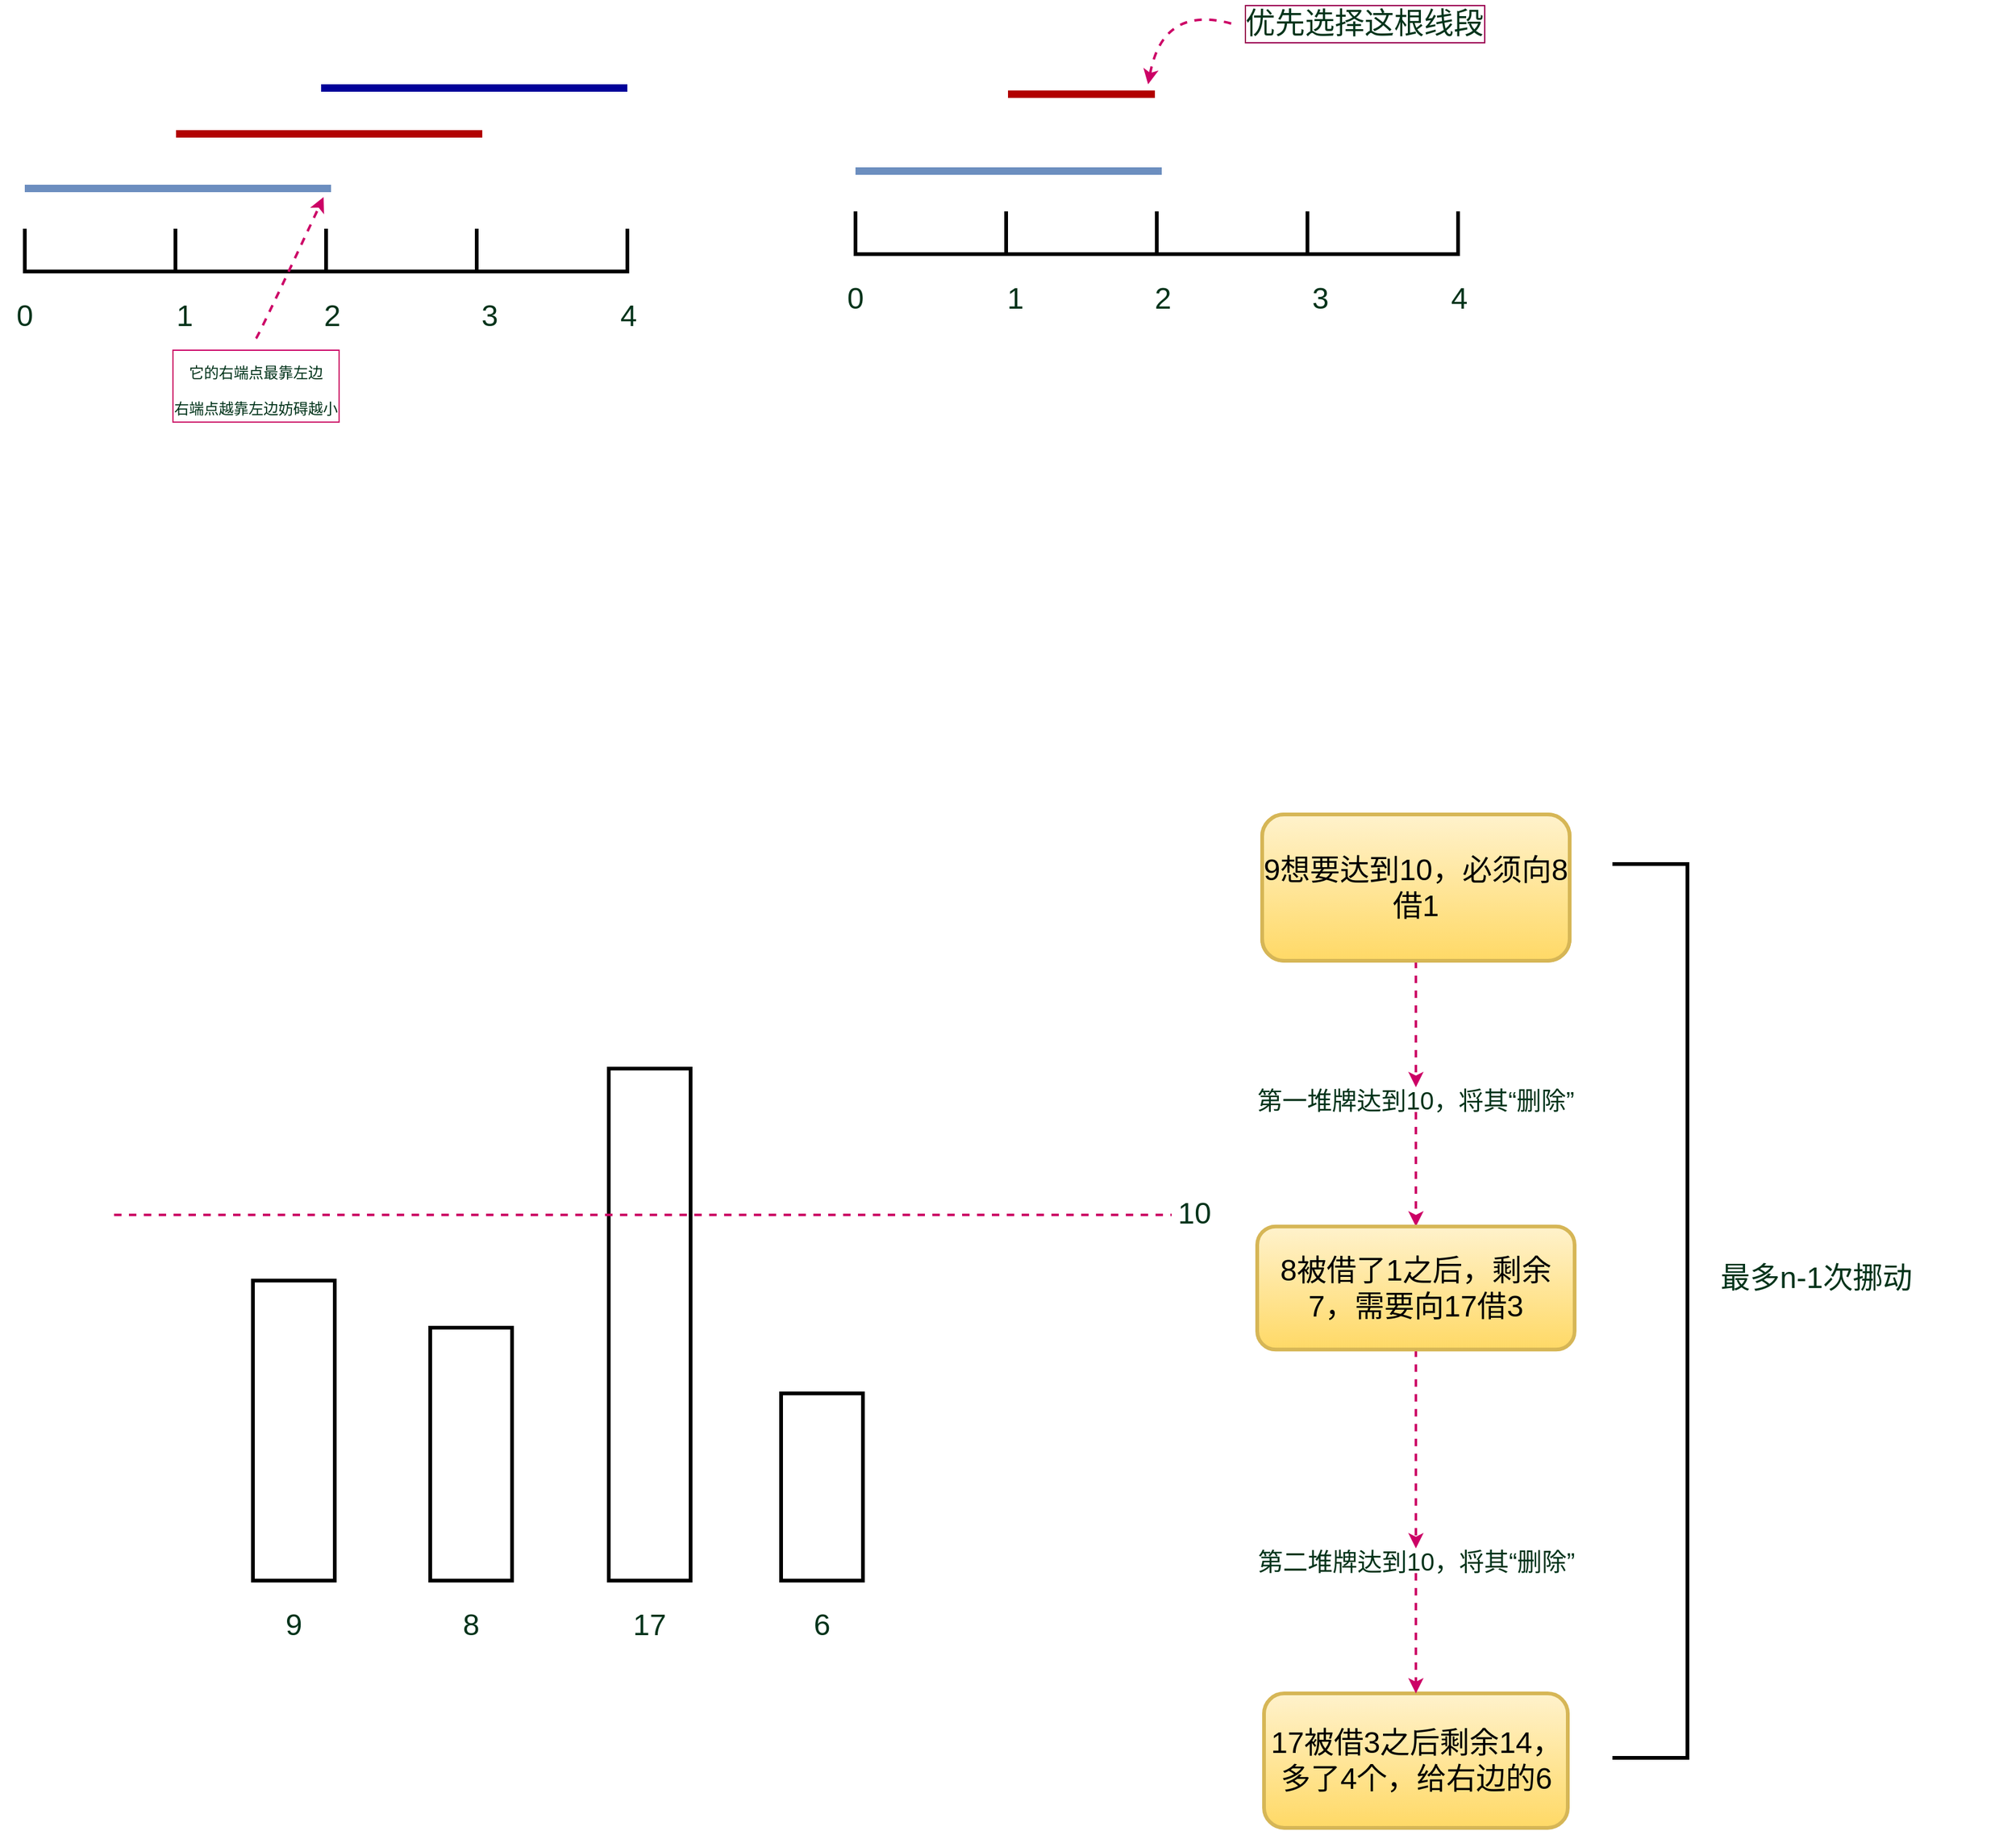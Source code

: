 <mxfile version="14.3.1" type="github">
  <diagram id="VlLsC9m3_1XqTRsrqYUZ" name="Page-1">
    <mxGraphModel dx="2557" dy="1213" grid="0" gridSize="10" guides="1" tooltips="1" connect="1" arrows="1" fold="1" page="0" pageScale="1" pageWidth="827" pageHeight="1169" math="0" shadow="0">
      <root>
        <mxCell id="0" />
        <mxCell id="1" parent="0" />
        <mxCell id="JpuWKBtfFEKFHU9fNrxq-3" value="" style="group" vertex="1" connectable="0" parent="1">
          <mxGeometry x="1089" y="768" width="486" height="33" as="geometry" />
        </mxCell>
        <mxCell id="JpuWKBtfFEKFHU9fNrxq-4" value="" style="shape=partialRectangle;whiteSpace=wrap;html=1;bottom=1;right=1;left=1;top=0;fillColor=none;routingCenterX=-0.5;strokeWidth=3;" vertex="1" parent="JpuWKBtfFEKFHU9fNrxq-3">
          <mxGeometry width="121.5" height="33" as="geometry" />
        </mxCell>
        <mxCell id="JpuWKBtfFEKFHU9fNrxq-5" value="" style="shape=partialRectangle;whiteSpace=wrap;html=1;bottom=1;right=1;left=1;top=0;fillColor=none;routingCenterX=-0.5;strokeWidth=3;" vertex="1" parent="JpuWKBtfFEKFHU9fNrxq-3">
          <mxGeometry x="121.5" width="121.5" height="33" as="geometry" />
        </mxCell>
        <mxCell id="JpuWKBtfFEKFHU9fNrxq-6" value="" style="shape=partialRectangle;whiteSpace=wrap;html=1;bottom=1;right=1;left=1;top=0;fillColor=none;routingCenterX=-0.5;strokeWidth=3;" vertex="1" parent="JpuWKBtfFEKFHU9fNrxq-3">
          <mxGeometry x="243" width="121.5" height="33" as="geometry" />
        </mxCell>
        <mxCell id="JpuWKBtfFEKFHU9fNrxq-7" value="" style="shape=partialRectangle;whiteSpace=wrap;html=1;bottom=1;right=1;left=1;top=0;fillColor=none;routingCenterX=-0.5;strokeWidth=3;" vertex="1" parent="JpuWKBtfFEKFHU9fNrxq-3">
          <mxGeometry x="364.5" width="121.5" height="33" as="geometry" />
        </mxCell>
        <mxCell id="JpuWKBtfFEKFHU9fNrxq-8" value="" style="endArrow=none;html=1;strokeWidth=6;fillColor=#dae8fc;strokeColor=#6c8ebf;" edge="1" parent="1">
          <mxGeometry width="50" height="50" relative="1" as="geometry">
            <mxPoint x="1089" y="734.0" as="sourcePoint" />
            <mxPoint x="1336" y="734.0" as="targetPoint" />
          </mxGeometry>
        </mxCell>
        <mxCell id="JpuWKBtfFEKFHU9fNrxq-9" value="" style="endArrow=none;html=1;strokeWidth=6;fillColor=#e51400;strokeColor=#B20000;" edge="1" parent="1">
          <mxGeometry width="50" height="50" relative="1" as="geometry">
            <mxPoint x="1211" y="690" as="sourcePoint" />
            <mxPoint x="1458" y="690" as="targetPoint" />
          </mxGeometry>
        </mxCell>
        <mxCell id="JpuWKBtfFEKFHU9fNrxq-10" value="" style="endArrow=none;html=1;strokeWidth=6;fillColor=#a0522d;strokeColor=#000099;" edge="1" parent="1">
          <mxGeometry width="50" height="50" relative="1" as="geometry">
            <mxPoint x="1328" y="653" as="sourcePoint" />
            <mxPoint x="1575" y="653" as="targetPoint" />
          </mxGeometry>
        </mxCell>
        <mxCell id="JpuWKBtfFEKFHU9fNrxq-11" value="0" style="text;html=1;strokeColor=none;fillColor=none;align=center;verticalAlign=middle;whiteSpace=wrap;rounded=0;fontSize=24;fontColor=#00331A;" vertex="1" parent="1">
          <mxGeometry x="1069" y="827" width="40" height="20" as="geometry" />
        </mxCell>
        <mxCell id="JpuWKBtfFEKFHU9fNrxq-12" value="1" style="text;html=1;strokeColor=none;fillColor=none;align=center;verticalAlign=middle;whiteSpace=wrap;rounded=0;fontSize=24;fontColor=#00331A;" vertex="1" parent="1">
          <mxGeometry x="1198" y="827" width="40" height="20" as="geometry" />
        </mxCell>
        <mxCell id="JpuWKBtfFEKFHU9fNrxq-13" value="2" style="text;html=1;strokeColor=none;fillColor=none;align=center;verticalAlign=middle;whiteSpace=wrap;rounded=0;fontSize=24;fontColor=#00331A;" vertex="1" parent="1">
          <mxGeometry x="1317" y="827" width="40" height="20" as="geometry" />
        </mxCell>
        <mxCell id="JpuWKBtfFEKFHU9fNrxq-14" value="3" style="text;html=1;strokeColor=none;fillColor=none;align=center;verticalAlign=middle;whiteSpace=wrap;rounded=0;fontSize=24;fontColor=#00331A;" vertex="1" parent="1">
          <mxGeometry x="1444" y="827" width="40" height="20" as="geometry" />
        </mxCell>
        <mxCell id="JpuWKBtfFEKFHU9fNrxq-15" value="4" style="text;html=1;strokeColor=none;fillColor=none;align=center;verticalAlign=middle;whiteSpace=wrap;rounded=0;fontSize=24;fontColor=#00331A;" vertex="1" parent="1">
          <mxGeometry x="1556" y="827" width="40" height="20" as="geometry" />
        </mxCell>
        <mxCell id="JpuWKBtfFEKFHU9fNrxq-16" value="" style="curved=1;endArrow=classic;html=1;strokeWidth=2;fontSize=24;fontColor=#00331A;dashed=1;strokeColor=#CC0066;exitX=0.5;exitY=0;exitDx=0;exitDy=0;" edge="1" parent="1" source="JpuWKBtfFEKFHU9fNrxq-17">
          <mxGeometry width="50" height="50" relative="1" as="geometry">
            <mxPoint x="1250" y="896" as="sourcePoint" />
            <mxPoint x="1330" y="741" as="targetPoint" />
            <Array as="points">
              <mxPoint x="1278" y="852" />
            </Array>
          </mxGeometry>
        </mxCell>
        <mxCell id="JpuWKBtfFEKFHU9fNrxq-17" value="&lt;font style=&quot;font-size: 12px&quot;&gt;它的右端点最靠左边&lt;br&gt;右端点越靠左边妨碍越小&lt;br&gt;&lt;/font&gt;" style="text;html=1;strokeColor=none;align=center;verticalAlign=middle;whiteSpace=wrap;rounded=0;fontSize=24;fontColor=#00331A;labelBorderColor=#CC0066;" vertex="1" parent="1">
          <mxGeometry x="1187" y="855" width="177" height="76" as="geometry" />
        </mxCell>
        <mxCell id="JpuWKBtfFEKFHU9fNrxq-18" value="" style="group" vertex="1" connectable="0" parent="1">
          <mxGeometry x="1759" y="754" width="486" height="33" as="geometry" />
        </mxCell>
        <mxCell id="JpuWKBtfFEKFHU9fNrxq-19" value="" style="shape=partialRectangle;whiteSpace=wrap;html=1;bottom=1;right=1;left=1;top=0;fillColor=none;routingCenterX=-0.5;strokeWidth=3;" vertex="1" parent="JpuWKBtfFEKFHU9fNrxq-18">
          <mxGeometry width="121.5" height="33" as="geometry" />
        </mxCell>
        <mxCell id="JpuWKBtfFEKFHU9fNrxq-20" value="" style="shape=partialRectangle;whiteSpace=wrap;html=1;bottom=1;right=1;left=1;top=0;fillColor=none;routingCenterX=-0.5;strokeWidth=3;" vertex="1" parent="JpuWKBtfFEKFHU9fNrxq-18">
          <mxGeometry x="121.5" width="121.5" height="33" as="geometry" />
        </mxCell>
        <mxCell id="JpuWKBtfFEKFHU9fNrxq-21" value="" style="shape=partialRectangle;whiteSpace=wrap;html=1;bottom=1;right=1;left=1;top=0;fillColor=none;routingCenterX=-0.5;strokeWidth=3;" vertex="1" parent="JpuWKBtfFEKFHU9fNrxq-18">
          <mxGeometry x="243" width="121.5" height="33" as="geometry" />
        </mxCell>
        <mxCell id="JpuWKBtfFEKFHU9fNrxq-22" value="" style="shape=partialRectangle;whiteSpace=wrap;html=1;bottom=1;right=1;left=1;top=0;fillColor=none;routingCenterX=-0.5;strokeWidth=3;" vertex="1" parent="JpuWKBtfFEKFHU9fNrxq-18">
          <mxGeometry x="364.5" width="121.5" height="33" as="geometry" />
        </mxCell>
        <mxCell id="JpuWKBtfFEKFHU9fNrxq-23" value="" style="endArrow=none;html=1;strokeWidth=6;fillColor=#dae8fc;strokeColor=#6c8ebf;" edge="1" parent="1">
          <mxGeometry width="50" height="50" relative="1" as="geometry">
            <mxPoint x="1759" y="720" as="sourcePoint" />
            <mxPoint x="2006" y="720" as="targetPoint" />
          </mxGeometry>
        </mxCell>
        <mxCell id="JpuWKBtfFEKFHU9fNrxq-24" value="" style="endArrow=none;html=1;strokeWidth=6;fillColor=#e51400;strokeColor=#B20000;" edge="1" parent="1">
          <mxGeometry width="50" height="50" relative="1" as="geometry">
            <mxPoint x="1882" y="658" as="sourcePoint" />
            <mxPoint x="2000.5" y="658" as="targetPoint" />
          </mxGeometry>
        </mxCell>
        <mxCell id="JpuWKBtfFEKFHU9fNrxq-25" value="0" style="text;html=1;strokeColor=none;fillColor=none;align=center;verticalAlign=middle;whiteSpace=wrap;rounded=0;fontSize=24;fontColor=#00331A;" vertex="1" parent="1">
          <mxGeometry x="1739" y="813" width="40" height="20" as="geometry" />
        </mxCell>
        <mxCell id="JpuWKBtfFEKFHU9fNrxq-26" value="1" style="text;html=1;strokeColor=none;fillColor=none;align=center;verticalAlign=middle;whiteSpace=wrap;rounded=0;fontSize=24;fontColor=#00331A;" vertex="1" parent="1">
          <mxGeometry x="1868" y="813" width="40" height="20" as="geometry" />
        </mxCell>
        <mxCell id="JpuWKBtfFEKFHU9fNrxq-27" value="2" style="text;html=1;strokeColor=none;fillColor=none;align=center;verticalAlign=middle;whiteSpace=wrap;rounded=0;fontSize=24;fontColor=#00331A;" vertex="1" parent="1">
          <mxGeometry x="1987" y="813" width="40" height="20" as="geometry" />
        </mxCell>
        <mxCell id="JpuWKBtfFEKFHU9fNrxq-28" value="3" style="text;html=1;strokeColor=none;fillColor=none;align=center;verticalAlign=middle;whiteSpace=wrap;rounded=0;fontSize=24;fontColor=#00331A;" vertex="1" parent="1">
          <mxGeometry x="2114" y="813" width="40" height="20" as="geometry" />
        </mxCell>
        <mxCell id="JpuWKBtfFEKFHU9fNrxq-29" value="4" style="text;html=1;strokeColor=none;fillColor=none;align=center;verticalAlign=middle;whiteSpace=wrap;rounded=0;fontSize=24;fontColor=#00331A;" vertex="1" parent="1">
          <mxGeometry x="2226" y="813" width="40" height="20" as="geometry" />
        </mxCell>
        <mxCell id="JpuWKBtfFEKFHU9fNrxq-30" value="" style="curved=1;endArrow=classic;html=1;dashed=1;strokeColor=#CC0066;strokeWidth=2;fontSize=24;fontColor=#00331A;exitX=0;exitY=0.5;exitDx=0;exitDy=0;" edge="1" parent="1" source="JpuWKBtfFEKFHU9fNrxq-31">
          <mxGeometry width="50" height="50" relative="1" as="geometry">
            <mxPoint x="1960" y="538" as="sourcePoint" />
            <mxPoint x="1995" y="650" as="targetPoint" />
            <Array as="points">
              <mxPoint x="2007" y="586" />
            </Array>
          </mxGeometry>
        </mxCell>
        <mxCell id="JpuWKBtfFEKFHU9fNrxq-31" value="优先选择这根线段" style="text;html=1;strokeColor=none;fillColor=none;align=center;verticalAlign=middle;whiteSpace=wrap;rounded=0;fontSize=24;fontColor=#00331A;labelBorderColor=#99004D;" vertex="1" parent="1">
          <mxGeometry x="2062" y="582" width="215" height="38" as="geometry" />
        </mxCell>
        <mxCell id="JpuWKBtfFEKFHU9fNrxq-32" value="" style="rounded=0;whiteSpace=wrap;html=1;strokeWidth=3;fillColor=none;fontSize=24;fontColor=#00331A;align=center;" vertex="1" parent="1">
          <mxGeometry x="1416" y="1653" width="66" height="204" as="geometry" />
        </mxCell>
        <mxCell id="JpuWKBtfFEKFHU9fNrxq-33" value="" style="rounded=0;whiteSpace=wrap;html=1;strokeWidth=3;fillColor=none;fontSize=24;fontColor=#00331A;align=center;" vertex="1" parent="1">
          <mxGeometry x="1273" y="1615" width="66" height="242" as="geometry" />
        </mxCell>
        <mxCell id="JpuWKBtfFEKFHU9fNrxq-34" value="" style="rounded=0;whiteSpace=wrap;html=1;strokeWidth=3;fillColor=none;fontSize=24;fontColor=#00331A;align=center;" vertex="1" parent="1">
          <mxGeometry x="1560" y="1444" width="66" height="413" as="geometry" />
        </mxCell>
        <mxCell id="JpuWKBtfFEKFHU9fNrxq-35" value="" style="rounded=0;whiteSpace=wrap;html=1;strokeWidth=3;fillColor=none;fontSize=24;fontColor=#00331A;align=center;" vertex="1" parent="1">
          <mxGeometry x="1699" y="1706" width="66" height="151" as="geometry" />
        </mxCell>
        <mxCell id="JpuWKBtfFEKFHU9fNrxq-36" value="9" style="text;html=1;strokeColor=none;fillColor=none;align=center;verticalAlign=middle;whiteSpace=wrap;rounded=0;fontSize=24;fontColor=#00331A;" vertex="1" parent="1">
          <mxGeometry x="1286" y="1883" width="40" height="20" as="geometry" />
        </mxCell>
        <mxCell id="JpuWKBtfFEKFHU9fNrxq-37" value="8" style="text;html=1;strokeColor=none;fillColor=none;align=center;verticalAlign=middle;whiteSpace=wrap;rounded=0;fontSize=24;fontColor=#00331A;" vertex="1" parent="1">
          <mxGeometry x="1429" y="1883" width="40" height="20" as="geometry" />
        </mxCell>
        <mxCell id="JpuWKBtfFEKFHU9fNrxq-38" value="17" style="text;html=1;strokeColor=none;fillColor=none;align=center;verticalAlign=middle;whiteSpace=wrap;rounded=0;fontSize=24;fontColor=#00331A;" vertex="1" parent="1">
          <mxGeometry x="1573" y="1883" width="40" height="20" as="geometry" />
        </mxCell>
        <mxCell id="JpuWKBtfFEKFHU9fNrxq-39" value="6" style="text;html=1;strokeColor=none;fillColor=none;align=center;verticalAlign=middle;whiteSpace=wrap;rounded=0;fontSize=24;fontColor=#00331A;" vertex="1" parent="1">
          <mxGeometry x="1712" y="1883" width="40" height="20" as="geometry" />
        </mxCell>
        <mxCell id="JpuWKBtfFEKFHU9fNrxq-40" value="" style="endArrow=none;dashed=1;html=1;strokeColor=#CC0066;strokeWidth=2;fontSize=24;fontColor=#00331A;" edge="1" parent="1">
          <mxGeometry width="50" height="50" relative="1" as="geometry">
            <mxPoint x="1161" y="1562" as="sourcePoint" />
            <mxPoint x="2014" y="1562" as="targetPoint" />
          </mxGeometry>
        </mxCell>
        <mxCell id="JpuWKBtfFEKFHU9fNrxq-41" value="10" style="text;html=1;align=center;verticalAlign=middle;resizable=0;points=[];autosize=1;fontSize=24;fontColor=#00331A;" vertex="1" parent="1">
          <mxGeometry x="2014" y="1544" width="36" height="33" as="geometry" />
        </mxCell>
        <mxCell id="JpuWKBtfFEKFHU9fNrxq-42" style="edgeStyle=orthogonalEdgeStyle;rounded=0;orthogonalLoop=1;jettySize=auto;html=1;exitX=0.5;exitY=1;exitDx=0;exitDy=0;dashed=1;strokeColor=#CC0066;strokeWidth=2;fontSize=20;fontColor=#00331A;" edge="1" parent="1" source="JpuWKBtfFEKFHU9fNrxq-43" target="JpuWKBtfFEKFHU9fNrxq-49">
          <mxGeometry relative="1" as="geometry" />
        </mxCell>
        <mxCell id="JpuWKBtfFEKFHU9fNrxq-43" value="9想要达到10，必须向8借1" style="rounded=1;whiteSpace=wrap;html=1;strokeWidth=3;fillColor=#fff2cc;fontSize=24;gradientColor=#ffd966;strokeColor=#d6b656;" vertex="1" parent="1">
          <mxGeometry x="2087" y="1239" width="248" height="118" as="geometry" />
        </mxCell>
        <mxCell id="JpuWKBtfFEKFHU9fNrxq-44" style="edgeStyle=orthogonalEdgeStyle;rounded=0;orthogonalLoop=1;jettySize=auto;html=1;dashed=1;strokeColor=#CC0066;strokeWidth=2;fontSize=20;fontColor=#00331A;exitX=0.5;exitY=1;exitDx=0;exitDy=0;" edge="1" parent="1" source="JpuWKBtfFEKFHU9fNrxq-53" target="JpuWKBtfFEKFHU9fNrxq-51">
          <mxGeometry relative="1" as="geometry">
            <mxPoint x="2231" y="1682.0" as="sourcePoint" />
          </mxGeometry>
        </mxCell>
        <mxCell id="JpuWKBtfFEKFHU9fNrxq-45" value="17被借3之后剩余14，多了4个，给右边的6" style="whiteSpace=wrap;html=1;rounded=1;fontSize=24;strokeWidth=3;fillColor=#fff2cc;gradientColor=#ffd966;strokeColor=#d6b656;" vertex="1" parent="1">
          <mxGeometry x="2088.5" y="1948" width="245" height="108.5" as="geometry" />
        </mxCell>
        <mxCell id="JpuWKBtfFEKFHU9fNrxq-46" value="" style="shape=partialRectangle;whiteSpace=wrap;html=1;bottom=1;right=1;left=1;top=0;fillColor=none;routingCenterX=-0.5;rounded=1;strokeWidth=3;fontSize=24;fontColor=#00331A;direction=north;" vertex="1" parent="1">
          <mxGeometry x="2371" y="1279" width="59" height="721" as="geometry" />
        </mxCell>
        <mxCell id="JpuWKBtfFEKFHU9fNrxq-47" value="最多n-1次挪动" style="text;html=1;strokeColor=none;fillColor=none;align=center;verticalAlign=middle;whiteSpace=wrap;rounded=0;fontSize=24;fontColor=#00331A;" vertex="1" parent="1">
          <mxGeometry x="2374" y="1603" width="320" height="20" as="geometry" />
        </mxCell>
        <mxCell id="JpuWKBtfFEKFHU9fNrxq-48" style="edgeStyle=orthogonalEdgeStyle;rounded=0;orthogonalLoop=1;jettySize=auto;html=1;exitX=0.5;exitY=1;exitDx=0;exitDy=0;entryX=0.5;entryY=0;entryDx=0;entryDy=0;dashed=1;strokeColor=#CC0066;strokeWidth=2;fontSize=20;fontColor=#00331A;" edge="1" parent="1" source="JpuWKBtfFEKFHU9fNrxq-49" target="JpuWKBtfFEKFHU9fNrxq-53">
          <mxGeometry relative="1" as="geometry">
            <mxPoint x="2220.76" y="1584.437" as="targetPoint" />
          </mxGeometry>
        </mxCell>
        <mxCell id="JpuWKBtfFEKFHU9fNrxq-49" value="第一堆牌达到10，将其“删除”" style="text;html=1;strokeColor=none;fillColor=none;align=center;verticalAlign=middle;whiteSpace=wrap;rounded=0;fontSize=20;fontColor=#00331A;" vertex="1" parent="1">
          <mxGeometry x="2075" y="1459" width="272" height="20" as="geometry" />
        </mxCell>
        <mxCell id="JpuWKBtfFEKFHU9fNrxq-50" style="edgeStyle=orthogonalEdgeStyle;rounded=0;orthogonalLoop=1;jettySize=auto;html=1;dashed=1;strokeColor=#CC0066;strokeWidth=2;fontSize=20;fontColor=#00331A;" edge="1" parent="1" source="JpuWKBtfFEKFHU9fNrxq-51" target="JpuWKBtfFEKFHU9fNrxq-45">
          <mxGeometry relative="1" as="geometry" />
        </mxCell>
        <mxCell id="JpuWKBtfFEKFHU9fNrxq-51" value="&lt;span&gt;第二堆牌达到10，将其“删除”&lt;/span&gt;" style="text;html=1;strokeColor=none;fillColor=none;align=center;verticalAlign=middle;whiteSpace=wrap;rounded=0;fontSize=20;fontColor=#00331A;" vertex="1" parent="1">
          <mxGeometry x="2032.5" y="1831" width="357" height="20" as="geometry" />
        </mxCell>
        <mxCell id="JpuWKBtfFEKFHU9fNrxq-52" value="9想要达到10，必须向8借1" style="rounded=1;whiteSpace=wrap;html=1;strokeWidth=3;fillColor=#fff2cc;fontSize=24;gradientColor=#ffd966;strokeColor=#d6b656;" vertex="1" parent="1">
          <mxGeometry x="2087" y="1239" width="248" height="118" as="geometry" />
        </mxCell>
        <mxCell id="JpuWKBtfFEKFHU9fNrxq-53" value="8被借了1之后，剩余7，需要向17借3" style="whiteSpace=wrap;html=1;rounded=1;fontSize=24;strokeWidth=3;fillColor=#fff2cc;gradientColor=#ffd966;strokeColor=#d6b656;" vertex="1" parent="1">
          <mxGeometry x="2083" y="1571.37" width="256" height="99.25" as="geometry" />
        </mxCell>
      </root>
    </mxGraphModel>
  </diagram>
</mxfile>
